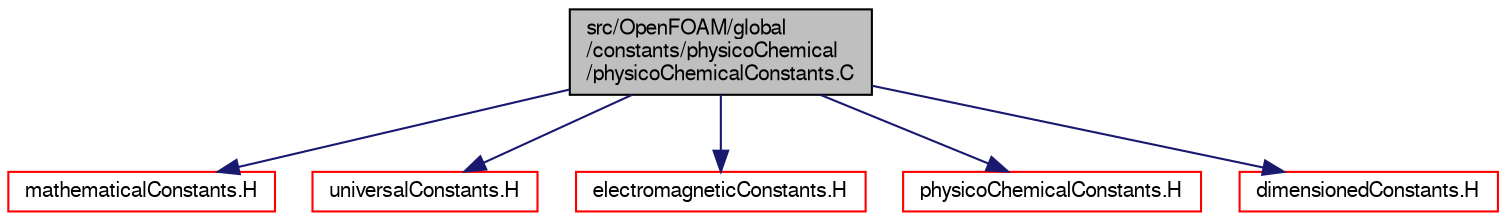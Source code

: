 digraph "src/OpenFOAM/global/constants/physicoChemical/physicoChemicalConstants.C"
{
  bgcolor="transparent";
  edge [fontname="FreeSans",fontsize="10",labelfontname="FreeSans",labelfontsize="10"];
  node [fontname="FreeSans",fontsize="10",shape=record];
  Node0 [label="src/OpenFOAM/global\l/constants/physicoChemical\l/physicoChemicalConstants.C",height=0.2,width=0.4,color="black", fillcolor="grey75", style="filled", fontcolor="black"];
  Node0 -> Node1 [color="midnightblue",fontsize="10",style="solid",fontname="FreeSans"];
  Node1 [label="mathematicalConstants.H",height=0.2,width=0.4,color="red",URL="$a10238.html"];
  Node0 -> Node25 [color="midnightblue",fontsize="10",style="solid",fontname="FreeSans"];
  Node25 [label="universalConstants.H",height=0.2,width=0.4,color="red",URL="$a10250.html"];
  Node0 -> Node100 [color="midnightblue",fontsize="10",style="solid",fontname="FreeSans"];
  Node100 [label="electromagneticConstants.H",height=0.2,width=0.4,color="red",URL="$a10229.html"];
  Node0 -> Node101 [color="midnightblue",fontsize="10",style="solid",fontname="FreeSans"];
  Node101 [label="physicoChemicalConstants.H",height=0.2,width=0.4,color="red",URL="$a10244.html"];
  Node0 -> Node102 [color="midnightblue",fontsize="10",style="solid",fontname="FreeSans"];
  Node102 [label="dimensionedConstants.H",height=0.2,width=0.4,color="red",URL="$a10223.html",tooltip="Dictionary reading and supplying the dimensioned constants used within OpenFOAM, particularly for the..."];
}
